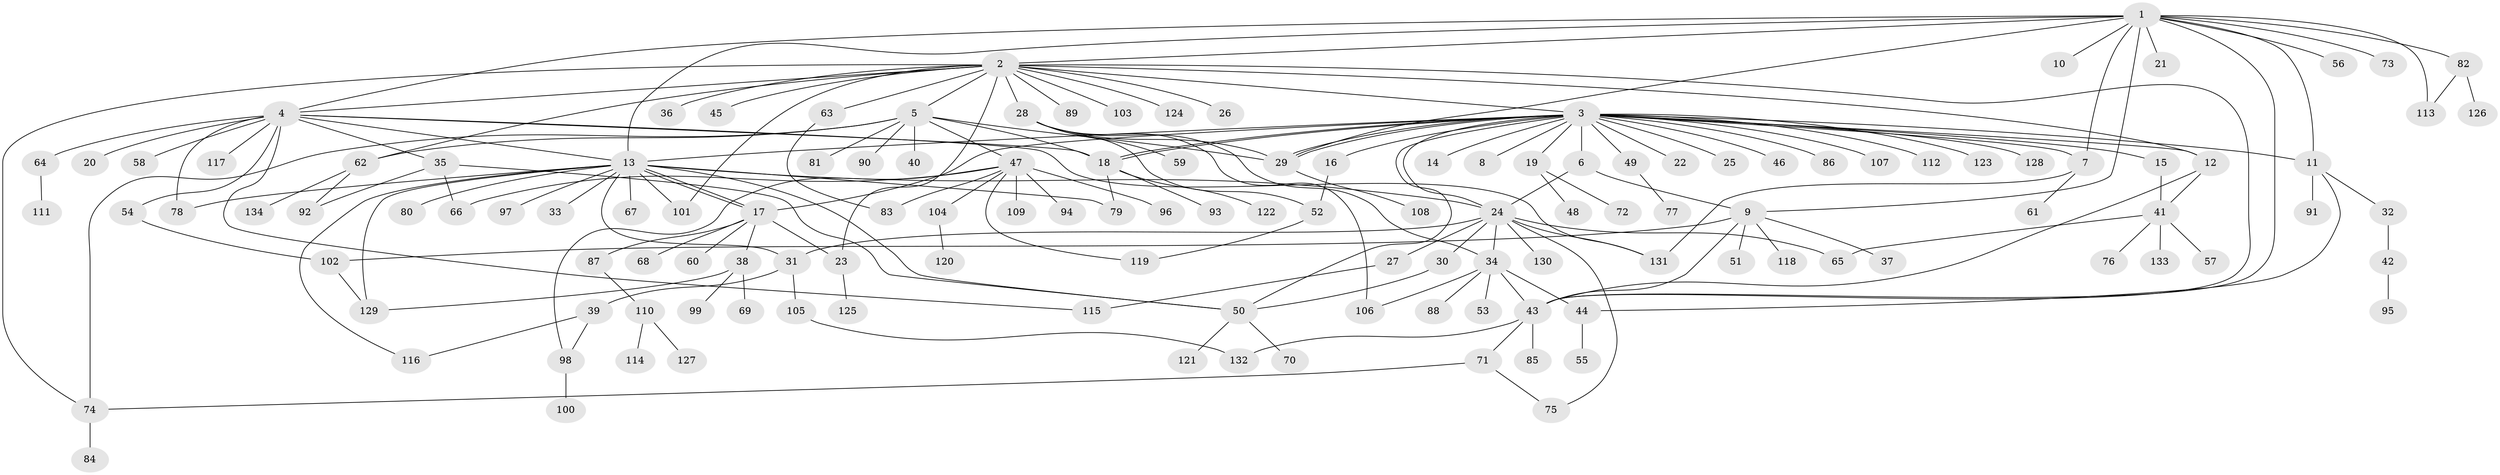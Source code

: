 // Generated by graph-tools (version 1.1) at 2025/01/03/09/25 03:01:50]
// undirected, 134 vertices, 187 edges
graph export_dot {
graph [start="1"]
  node [color=gray90,style=filled];
  1;
  2;
  3;
  4;
  5;
  6;
  7;
  8;
  9;
  10;
  11;
  12;
  13;
  14;
  15;
  16;
  17;
  18;
  19;
  20;
  21;
  22;
  23;
  24;
  25;
  26;
  27;
  28;
  29;
  30;
  31;
  32;
  33;
  34;
  35;
  36;
  37;
  38;
  39;
  40;
  41;
  42;
  43;
  44;
  45;
  46;
  47;
  48;
  49;
  50;
  51;
  52;
  53;
  54;
  55;
  56;
  57;
  58;
  59;
  60;
  61;
  62;
  63;
  64;
  65;
  66;
  67;
  68;
  69;
  70;
  71;
  72;
  73;
  74;
  75;
  76;
  77;
  78;
  79;
  80;
  81;
  82;
  83;
  84;
  85;
  86;
  87;
  88;
  89;
  90;
  91;
  92;
  93;
  94;
  95;
  96;
  97;
  98;
  99;
  100;
  101;
  102;
  103;
  104;
  105;
  106;
  107;
  108;
  109;
  110;
  111;
  112;
  113;
  114;
  115;
  116;
  117;
  118;
  119;
  120;
  121;
  122;
  123;
  124;
  125;
  126;
  127;
  128;
  129;
  130;
  131;
  132;
  133;
  134;
  1 -- 2;
  1 -- 4;
  1 -- 7;
  1 -- 9;
  1 -- 10;
  1 -- 11;
  1 -- 13;
  1 -- 21;
  1 -- 29;
  1 -- 43;
  1 -- 56;
  1 -- 73;
  1 -- 82;
  1 -- 113;
  2 -- 3;
  2 -- 4;
  2 -- 5;
  2 -- 12;
  2 -- 23;
  2 -- 26;
  2 -- 28;
  2 -- 36;
  2 -- 43;
  2 -- 45;
  2 -- 62;
  2 -- 63;
  2 -- 74;
  2 -- 89;
  2 -- 101;
  2 -- 103;
  2 -- 124;
  3 -- 6;
  3 -- 7;
  3 -- 8;
  3 -- 11;
  3 -- 12;
  3 -- 13;
  3 -- 14;
  3 -- 15;
  3 -- 16;
  3 -- 17;
  3 -- 18;
  3 -- 18;
  3 -- 19;
  3 -- 22;
  3 -- 24;
  3 -- 25;
  3 -- 29;
  3 -- 29;
  3 -- 46;
  3 -- 49;
  3 -- 50;
  3 -- 86;
  3 -- 107;
  3 -- 112;
  3 -- 123;
  3 -- 128;
  4 -- 13;
  4 -- 18;
  4 -- 20;
  4 -- 35;
  4 -- 54;
  4 -- 58;
  4 -- 64;
  4 -- 78;
  4 -- 115;
  4 -- 117;
  4 -- 131;
  5 -- 18;
  5 -- 29;
  5 -- 40;
  5 -- 47;
  5 -- 62;
  5 -- 74;
  5 -- 81;
  5 -- 90;
  6 -- 9;
  6 -- 24;
  7 -- 61;
  7 -- 131;
  9 -- 37;
  9 -- 43;
  9 -- 51;
  9 -- 102;
  9 -- 118;
  11 -- 32;
  11 -- 44;
  11 -- 91;
  12 -- 41;
  12 -- 43;
  13 -- 17;
  13 -- 17;
  13 -- 24;
  13 -- 31;
  13 -- 33;
  13 -- 50;
  13 -- 67;
  13 -- 78;
  13 -- 79;
  13 -- 80;
  13 -- 97;
  13 -- 101;
  13 -- 116;
  13 -- 129;
  15 -- 41;
  16 -- 52;
  17 -- 23;
  17 -- 38;
  17 -- 60;
  17 -- 68;
  17 -- 87;
  18 -- 79;
  18 -- 93;
  18 -- 122;
  19 -- 48;
  19 -- 72;
  23 -- 125;
  24 -- 27;
  24 -- 30;
  24 -- 31;
  24 -- 34;
  24 -- 65;
  24 -- 75;
  24 -- 130;
  24 -- 131;
  27 -- 115;
  28 -- 29;
  28 -- 34;
  28 -- 52;
  28 -- 59;
  28 -- 106;
  29 -- 108;
  30 -- 50;
  31 -- 39;
  31 -- 105;
  32 -- 42;
  34 -- 43;
  34 -- 44;
  34 -- 53;
  34 -- 88;
  34 -- 106;
  35 -- 50;
  35 -- 66;
  35 -- 92;
  38 -- 69;
  38 -- 99;
  38 -- 129;
  39 -- 98;
  39 -- 116;
  41 -- 57;
  41 -- 65;
  41 -- 76;
  41 -- 133;
  42 -- 95;
  43 -- 71;
  43 -- 85;
  43 -- 132;
  44 -- 55;
  47 -- 66;
  47 -- 83;
  47 -- 94;
  47 -- 96;
  47 -- 98;
  47 -- 104;
  47 -- 109;
  47 -- 119;
  49 -- 77;
  50 -- 70;
  50 -- 121;
  52 -- 119;
  54 -- 102;
  62 -- 92;
  62 -- 134;
  63 -- 83;
  64 -- 111;
  71 -- 74;
  71 -- 75;
  74 -- 84;
  82 -- 113;
  82 -- 126;
  87 -- 110;
  98 -- 100;
  102 -- 129;
  104 -- 120;
  105 -- 132;
  110 -- 114;
  110 -- 127;
}

